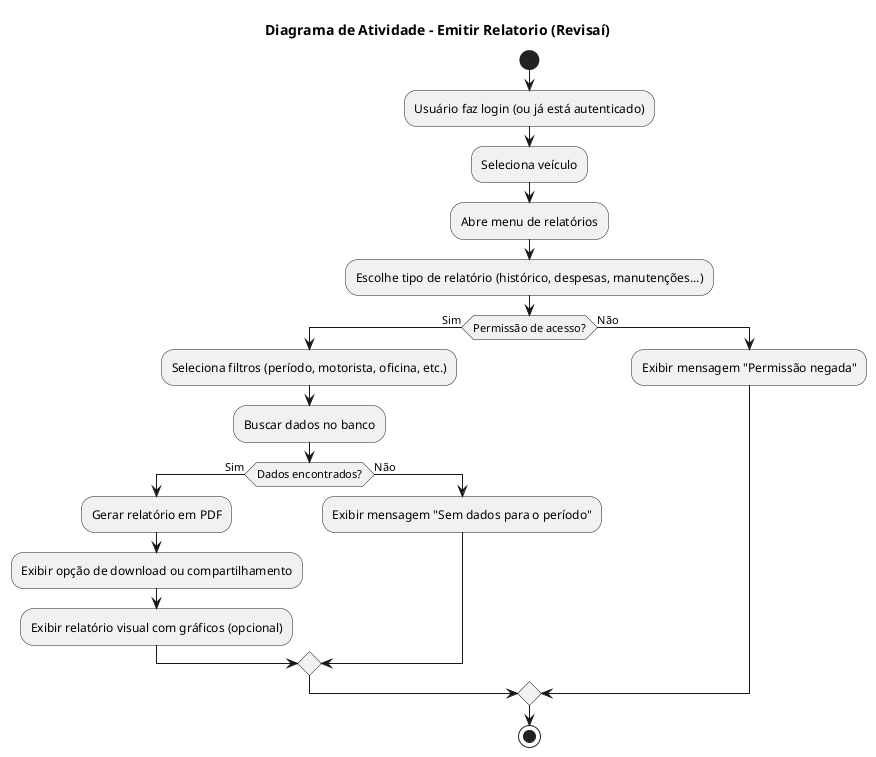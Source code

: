@startuml
start
title Diagrama de Atividade - Emitir Relatorio (Revisaí)

:Usuário faz login (ou já está autenticado);
:Seleciona veículo;
:Abre menu de relatórios;
:Escolhe tipo de relatório (histórico, despesas, manutenções...);

if (Permissão de acesso?) then (Sim)
  :Seleciona filtros (período, motorista, oficina, etc.);
  :Buscar dados no banco;

  if (Dados encontrados?) then (Sim)
    :Gerar relatório em PDF;
    :Exibir opção de download ou compartilhamento;
    :Exibir relatório visual com gráficos (opcional);
  else (Não)
    :Exibir mensagem "Sem dados para o período";
  endif

else (Não)
  :Exibir mensagem "Permissão negada";
endif

stop
@enduml

